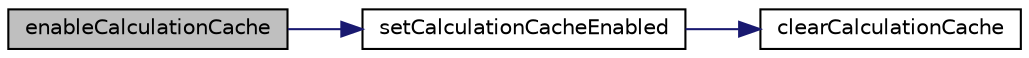 digraph "enableCalculationCache"
{
  edge [fontname="Helvetica",fontsize="10",labelfontname="Helvetica",labelfontsize="10"];
  node [fontname="Helvetica",fontsize="10",shape=record];
  rankdir="LR";
  Node125 [label="enableCalculationCache",height=0.2,width=0.4,color="black", fillcolor="grey75", style="filled", fontcolor="black"];
  Node125 -> Node126 [color="midnightblue",fontsize="10",style="solid",fontname="Helvetica"];
  Node126 [label="setCalculationCacheEnabled",height=0.2,width=0.4,color="black", fillcolor="white", style="filled",URL="$class_p_h_p_excel___calculation.html#ac1d0ae10560d104d75c202e70e83d1f7"];
  Node126 -> Node127 [color="midnightblue",fontsize="10",style="solid",fontname="Helvetica"];
  Node127 [label="clearCalculationCache",height=0.2,width=0.4,color="black", fillcolor="white", style="filled",URL="$class_p_h_p_excel___calculation.html#a63a490220d1aecf2b8b6a161cb95fd64"];
}
